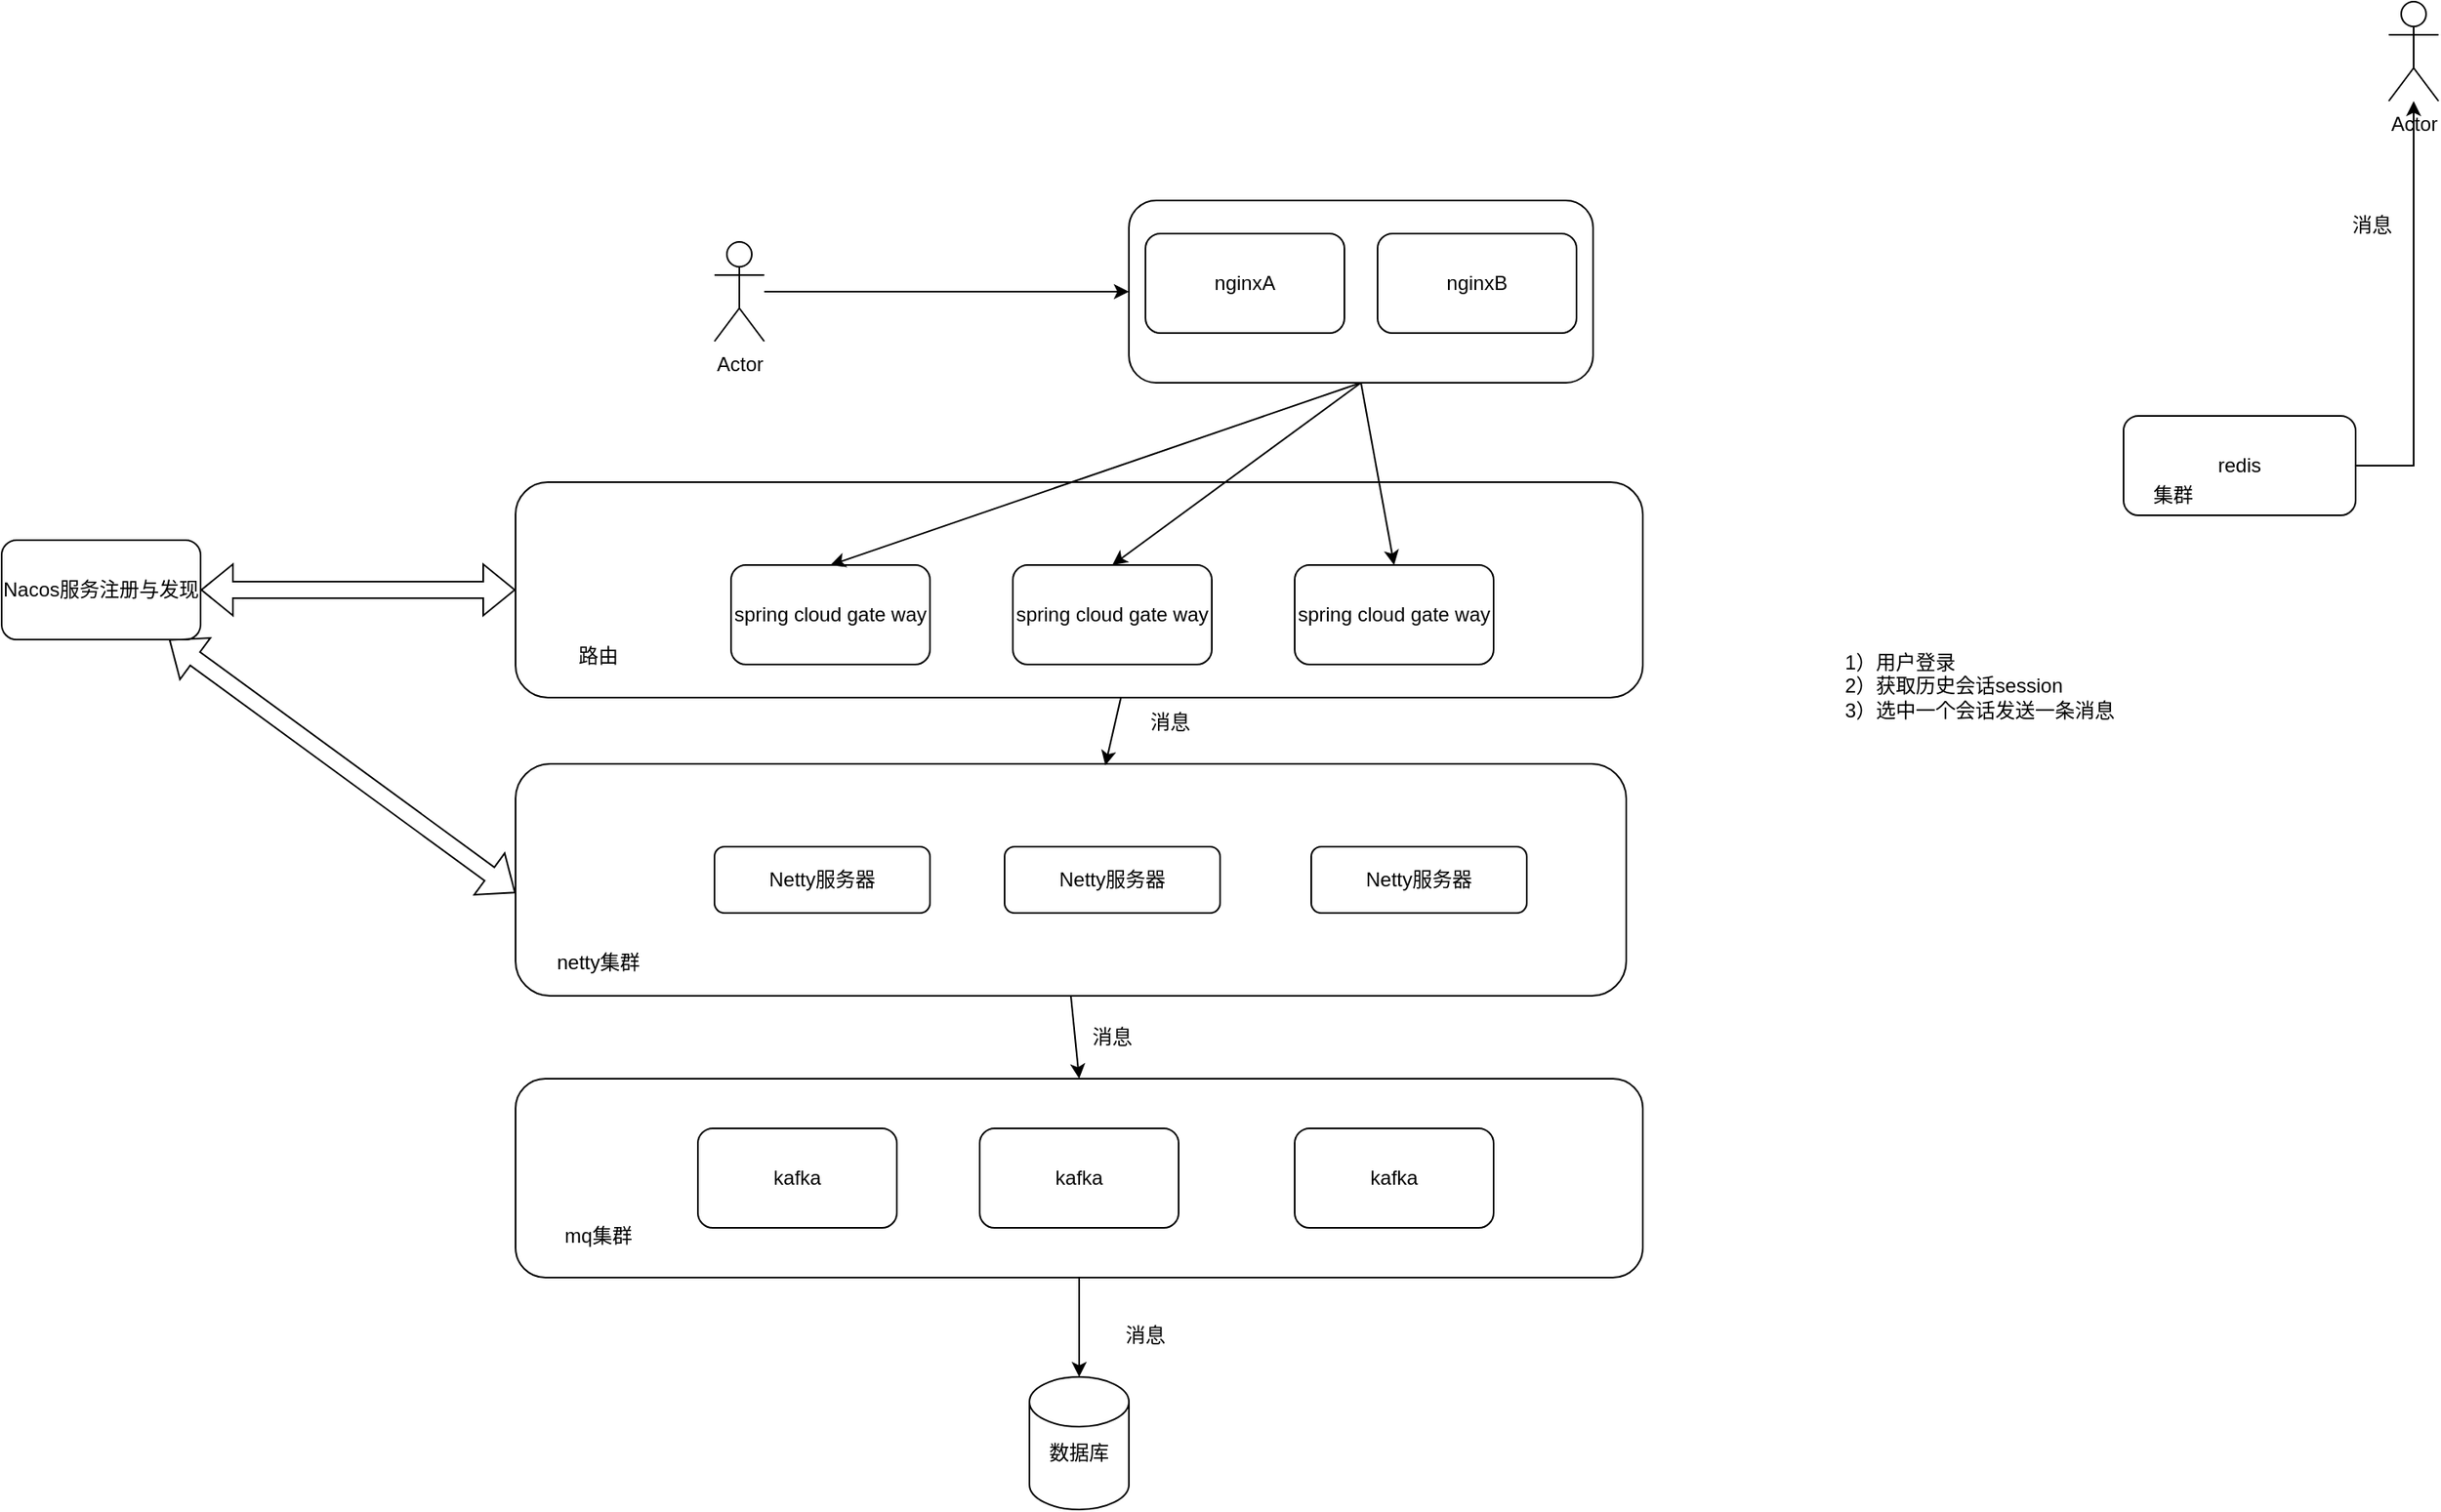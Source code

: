 <mxfile version="24.4.2" type="github">
  <diagram name="第 1 页" id="jFb53ws4hK_i0EOxIGxJ">
    <mxGraphModel dx="2021" dy="657" grid="1" gridSize="10" guides="1" tooltips="1" connect="1" arrows="1" fold="1" page="1" pageScale="1" pageWidth="827" pageHeight="1169" math="0" shadow="0">
      <root>
        <mxCell id="0" />
        <mxCell id="1" parent="0" />
        <mxCell id="ci2TOULcS3qPEpZk4UjA-45" value="" style="edgeStyle=orthogonalEdgeStyle;rounded=0;orthogonalLoop=1;jettySize=auto;html=1;" edge="1" parent="1" source="ci2TOULcS3qPEpZk4UjA-39" target="ci2TOULcS3qPEpZk4UjA-34">
          <mxGeometry relative="1" as="geometry" />
        </mxCell>
        <mxCell id="ci2TOULcS3qPEpZk4UjA-39" value="" style="rounded=1;whiteSpace=wrap;html=1;" vertex="1" parent="1">
          <mxGeometry x="-360" y="670" width="680" height="120" as="geometry" />
        </mxCell>
        <mxCell id="ci2TOULcS3qPEpZk4UjA-30" value="" style="rounded=1;whiteSpace=wrap;html=1;" vertex="1" parent="1">
          <mxGeometry x="-360" y="310" width="680" height="130" as="geometry" />
        </mxCell>
        <mxCell id="ci2TOULcS3qPEpZk4UjA-24" value="" style="rounded=1;whiteSpace=wrap;html=1;" vertex="1" parent="1">
          <mxGeometry x="-360" y="480" width="670" height="140" as="geometry" />
        </mxCell>
        <mxCell id="ci2TOULcS3qPEpZk4UjA-20" style="edgeStyle=orthogonalEdgeStyle;rounded=0;orthogonalLoop=1;jettySize=auto;html=1;entryX=0;entryY=0.5;entryDx=0;entryDy=0;" edge="1" parent="1" source="ci2TOULcS3qPEpZk4UjA-1" target="ci2TOULcS3qPEpZk4UjA-8">
          <mxGeometry relative="1" as="geometry" />
        </mxCell>
        <mxCell id="ci2TOULcS3qPEpZk4UjA-1" value="Actor" style="shape=umlActor;verticalLabelPosition=bottom;verticalAlign=top;html=1;outlineConnect=0;" vertex="1" parent="1">
          <mxGeometry x="-240" y="165" width="30" height="60" as="geometry" />
        </mxCell>
        <mxCell id="ci2TOULcS3qPEpZk4UjA-2" value="Actor" style="shape=umlActor;verticalLabelPosition=bottom;verticalAlign=top;html=1;outlineConnect=0;" vertex="1" parent="1">
          <mxGeometry x="770" y="20" width="30" height="60" as="geometry" />
        </mxCell>
        <mxCell id="ci2TOULcS3qPEpZk4UjA-8" value="" style="rounded=1;whiteSpace=wrap;html=1;" vertex="1" parent="1">
          <mxGeometry x="10" y="140" width="280" height="110" as="geometry" />
        </mxCell>
        <mxCell id="ci2TOULcS3qPEpZk4UjA-5" value="nginxA" style="rounded=1;whiteSpace=wrap;html=1;" vertex="1" parent="1">
          <mxGeometry x="20" y="160" width="120" height="60" as="geometry" />
        </mxCell>
        <mxCell id="ci2TOULcS3qPEpZk4UjA-6" value="nginxB" style="rounded=1;whiteSpace=wrap;html=1;" vertex="1" parent="1">
          <mxGeometry x="160" y="160" width="120" height="60" as="geometry" />
        </mxCell>
        <mxCell id="ci2TOULcS3qPEpZk4UjA-13" value="spring cloud gate way" style="whiteSpace=wrap;html=1;rounded=1;" vertex="1" parent="1">
          <mxGeometry x="-230" y="360" width="120" height="60" as="geometry" />
        </mxCell>
        <mxCell id="ci2TOULcS3qPEpZk4UjA-15" value="spring cloud gate way" style="whiteSpace=wrap;html=1;rounded=1;" vertex="1" parent="1">
          <mxGeometry x="110" y="360" width="120" height="60" as="geometry" />
        </mxCell>
        <mxCell id="ci2TOULcS3qPEpZk4UjA-16" value="" style="endArrow=classic;html=1;rounded=0;exitX=0.5;exitY=1;exitDx=0;exitDy=0;entryX=0.5;entryY=0;entryDx=0;entryDy=0;" edge="1" parent="1" source="ci2TOULcS3qPEpZk4UjA-8" target="ci2TOULcS3qPEpZk4UjA-15">
          <mxGeometry width="50" height="50" relative="1" as="geometry">
            <mxPoint x="390" y="260" as="sourcePoint" />
            <mxPoint x="440" y="210" as="targetPoint" />
          </mxGeometry>
        </mxCell>
        <mxCell id="ci2TOULcS3qPEpZk4UjA-17" value="" style="endArrow=classic;html=1;rounded=0;entryX=0.5;entryY=0;entryDx=0;entryDy=0;" edge="1" parent="1" target="ci2TOULcS3qPEpZk4UjA-13">
          <mxGeometry width="50" height="50" relative="1" as="geometry">
            <mxPoint x="150" y="250" as="sourcePoint" />
            <mxPoint x="200" y="200" as="targetPoint" />
          </mxGeometry>
        </mxCell>
        <mxCell id="ci2TOULcS3qPEpZk4UjA-18" value="spring cloud gate way" style="whiteSpace=wrap;html=1;rounded=1;" vertex="1" parent="1">
          <mxGeometry x="-60" y="360" width="120" height="60" as="geometry" />
        </mxCell>
        <mxCell id="ci2TOULcS3qPEpZk4UjA-19" value="" style="endArrow=classic;html=1;rounded=0;exitX=0.5;exitY=1;exitDx=0;exitDy=0;entryX=0.5;entryY=0;entryDx=0;entryDy=0;" edge="1" parent="1" source="ci2TOULcS3qPEpZk4UjA-8" target="ci2TOULcS3qPEpZk4UjA-18">
          <mxGeometry width="50" height="50" relative="1" as="geometry">
            <mxPoint x="360" y="260" as="sourcePoint" />
            <mxPoint x="410" y="210" as="targetPoint" />
          </mxGeometry>
        </mxCell>
        <mxCell id="ci2TOULcS3qPEpZk4UjA-21" value="Netty服务器" style="rounded=1;whiteSpace=wrap;html=1;" vertex="1" parent="1">
          <mxGeometry x="-240" y="530" width="130" height="40" as="geometry" />
        </mxCell>
        <mxCell id="ci2TOULcS3qPEpZk4UjA-22" value="Netty服务器" style="rounded=1;whiteSpace=wrap;html=1;" vertex="1" parent="1">
          <mxGeometry x="120" y="530" width="130" height="40" as="geometry" />
        </mxCell>
        <mxCell id="ci2TOULcS3qPEpZk4UjA-23" value="Netty服务器" style="rounded=1;whiteSpace=wrap;html=1;" vertex="1" parent="1">
          <mxGeometry x="-65" y="530" width="130" height="40" as="geometry" />
        </mxCell>
        <mxCell id="ci2TOULcS3qPEpZk4UjA-25" value="netty集群" style="text;html=1;align=center;verticalAlign=middle;whiteSpace=wrap;rounded=0;" vertex="1" parent="1">
          <mxGeometry x="-340" y="585" width="60" height="30" as="geometry" />
        </mxCell>
        <mxCell id="ci2TOULcS3qPEpZk4UjA-27" value="Nacos服务注册与发现" style="rounded=1;whiteSpace=wrap;html=1;" vertex="1" parent="1">
          <mxGeometry x="-670" y="345" width="120" height="60" as="geometry" />
        </mxCell>
        <mxCell id="ci2TOULcS3qPEpZk4UjA-28" value="" style="shape=flexArrow;endArrow=classic;startArrow=classic;html=1;rounded=0;entryX=0;entryY=0.557;entryDx=0;entryDy=0;entryPerimeter=0;" edge="1" parent="1" source="ci2TOULcS3qPEpZk4UjA-27" target="ci2TOULcS3qPEpZk4UjA-24">
          <mxGeometry width="100" height="100" relative="1" as="geometry">
            <mxPoint x="-170" y="470" as="sourcePoint" />
            <mxPoint x="-70" y="370" as="targetPoint" />
          </mxGeometry>
        </mxCell>
        <mxCell id="ci2TOULcS3qPEpZk4UjA-31" value="路由" style="text;html=1;align=center;verticalAlign=middle;whiteSpace=wrap;rounded=0;" vertex="1" parent="1">
          <mxGeometry x="-350" y="400" width="80" height="30" as="geometry" />
        </mxCell>
        <mxCell id="ci2TOULcS3qPEpZk4UjA-32" value="" style="shape=flexArrow;endArrow=classic;startArrow=classic;html=1;rounded=0;entryX=0;entryY=0.5;entryDx=0;entryDy=0;exitX=1;exitY=0.5;exitDx=0;exitDy=0;" edge="1" parent="1" source="ci2TOULcS3qPEpZk4UjA-27" target="ci2TOULcS3qPEpZk4UjA-30">
          <mxGeometry width="100" height="100" relative="1" as="geometry">
            <mxPoint x="-540" y="182" as="sourcePoint" />
            <mxPoint x="-397" y="340" as="targetPoint" />
          </mxGeometry>
        </mxCell>
        <mxCell id="ci2TOULcS3qPEpZk4UjA-34" value="数据库&lt;div&gt;&lt;br&gt;&lt;/div&gt;" style="shape=cylinder3;whiteSpace=wrap;html=1;boundedLbl=1;backgroundOutline=1;size=15;" vertex="1" parent="1">
          <mxGeometry x="-50" y="850" width="60" height="80" as="geometry" />
        </mxCell>
        <mxCell id="ci2TOULcS3qPEpZk4UjA-35" value="kafka" style="rounded=1;whiteSpace=wrap;html=1;" vertex="1" parent="1">
          <mxGeometry x="-250" y="700" width="120" height="60" as="geometry" />
        </mxCell>
        <mxCell id="ci2TOULcS3qPEpZk4UjA-36" value="kafka" style="rounded=1;whiteSpace=wrap;html=1;" vertex="1" parent="1">
          <mxGeometry x="-80" y="700" width="120" height="60" as="geometry" />
        </mxCell>
        <mxCell id="ci2TOULcS3qPEpZk4UjA-37" value="kafka" style="rounded=1;whiteSpace=wrap;html=1;" vertex="1" parent="1">
          <mxGeometry x="110" y="700" width="120" height="60" as="geometry" />
        </mxCell>
        <mxCell id="ci2TOULcS3qPEpZk4UjA-40" value="mq集群" style="text;html=1;align=center;verticalAlign=middle;whiteSpace=wrap;rounded=0;" vertex="1" parent="1">
          <mxGeometry x="-340" y="750" width="60" height="30" as="geometry" />
        </mxCell>
        <mxCell id="ci2TOULcS3qPEpZk4UjA-41" value="" style="endArrow=classic;html=1;rounded=0;exitX=0.5;exitY=1;exitDx=0;exitDy=0;entryX=0.5;entryY=0;entryDx=0;entryDy=0;" edge="1" parent="1" source="ci2TOULcS3qPEpZk4UjA-24" target="ci2TOULcS3qPEpZk4UjA-39">
          <mxGeometry width="50" height="50" relative="1" as="geometry">
            <mxPoint x="-160" y="560" as="sourcePoint" />
            <mxPoint x="-110" y="510" as="targetPoint" />
          </mxGeometry>
        </mxCell>
        <mxCell id="ci2TOULcS3qPEpZk4UjA-44" value="" style="endArrow=classic;html=1;rounded=0;exitX=0.537;exitY=1;exitDx=0;exitDy=0;exitPerimeter=0;entryX=0.531;entryY=0.007;entryDx=0;entryDy=0;entryPerimeter=0;" edge="1" parent="1" source="ci2TOULcS3qPEpZk4UjA-30" target="ci2TOULcS3qPEpZk4UjA-24">
          <mxGeometry width="50" height="50" relative="1" as="geometry">
            <mxPoint x="-160" y="560" as="sourcePoint" />
            <mxPoint x="-110" y="510" as="targetPoint" />
          </mxGeometry>
        </mxCell>
        <mxCell id="ci2TOULcS3qPEpZk4UjA-48" style="edgeStyle=orthogonalEdgeStyle;rounded=0;orthogonalLoop=1;jettySize=auto;html=1;" edge="1" parent="1" source="ci2TOULcS3qPEpZk4UjA-46" target="ci2TOULcS3qPEpZk4UjA-2">
          <mxGeometry relative="1" as="geometry" />
        </mxCell>
        <mxCell id="ci2TOULcS3qPEpZk4UjA-46" value="redis" style="rounded=1;whiteSpace=wrap;html=1;" vertex="1" parent="1">
          <mxGeometry x="610" y="270" width="140" height="60" as="geometry" />
        </mxCell>
        <mxCell id="ci2TOULcS3qPEpZk4UjA-47" value="集群&lt;div&gt;&lt;br&gt;&lt;/div&gt;" style="text;html=1;align=center;verticalAlign=middle;whiteSpace=wrap;rounded=0;" vertex="1" parent="1">
          <mxGeometry x="610" y="310" width="60" height="30" as="geometry" />
        </mxCell>
        <mxCell id="ci2TOULcS3qPEpZk4UjA-49" value="消息" style="text;html=1;align=center;verticalAlign=middle;whiteSpace=wrap;rounded=0;" vertex="1" parent="1">
          <mxGeometry x="5" y="440" width="60" height="30" as="geometry" />
        </mxCell>
        <mxCell id="ci2TOULcS3qPEpZk4UjA-50" value="消息" style="text;html=1;align=center;verticalAlign=middle;whiteSpace=wrap;rounded=0;" vertex="1" parent="1">
          <mxGeometry x="-30" y="630" width="60" height="30" as="geometry" />
        </mxCell>
        <mxCell id="ci2TOULcS3qPEpZk4UjA-51" value="消息" style="text;html=1;align=center;verticalAlign=middle;whiteSpace=wrap;rounded=0;" vertex="1" parent="1">
          <mxGeometry x="-10" y="810" width="60" height="30" as="geometry" />
        </mxCell>
        <mxCell id="ci2TOULcS3qPEpZk4UjA-52" value="消息" style="text;html=1;align=center;verticalAlign=middle;whiteSpace=wrap;rounded=0;" vertex="1" parent="1">
          <mxGeometry x="730" y="140" width="60" height="30" as="geometry" />
        </mxCell>
        <mxCell id="ci2TOULcS3qPEpZk4UjA-53" value="&lt;h1 style=&quot;margin-top: 0px;&quot;&gt;&lt;br&gt;&lt;/h1&gt;&lt;div&gt;1）用户登录&lt;/div&gt;&lt;div&gt;2）获取历史会话session&lt;/div&gt;&lt;div&gt;3）选中一个会话发送一条消息&lt;/div&gt;" style="text;html=1;whiteSpace=wrap;overflow=hidden;rounded=0;" vertex="1" parent="1">
          <mxGeometry x="440" y="360" width="180" height="120" as="geometry" />
        </mxCell>
      </root>
    </mxGraphModel>
  </diagram>
</mxfile>
